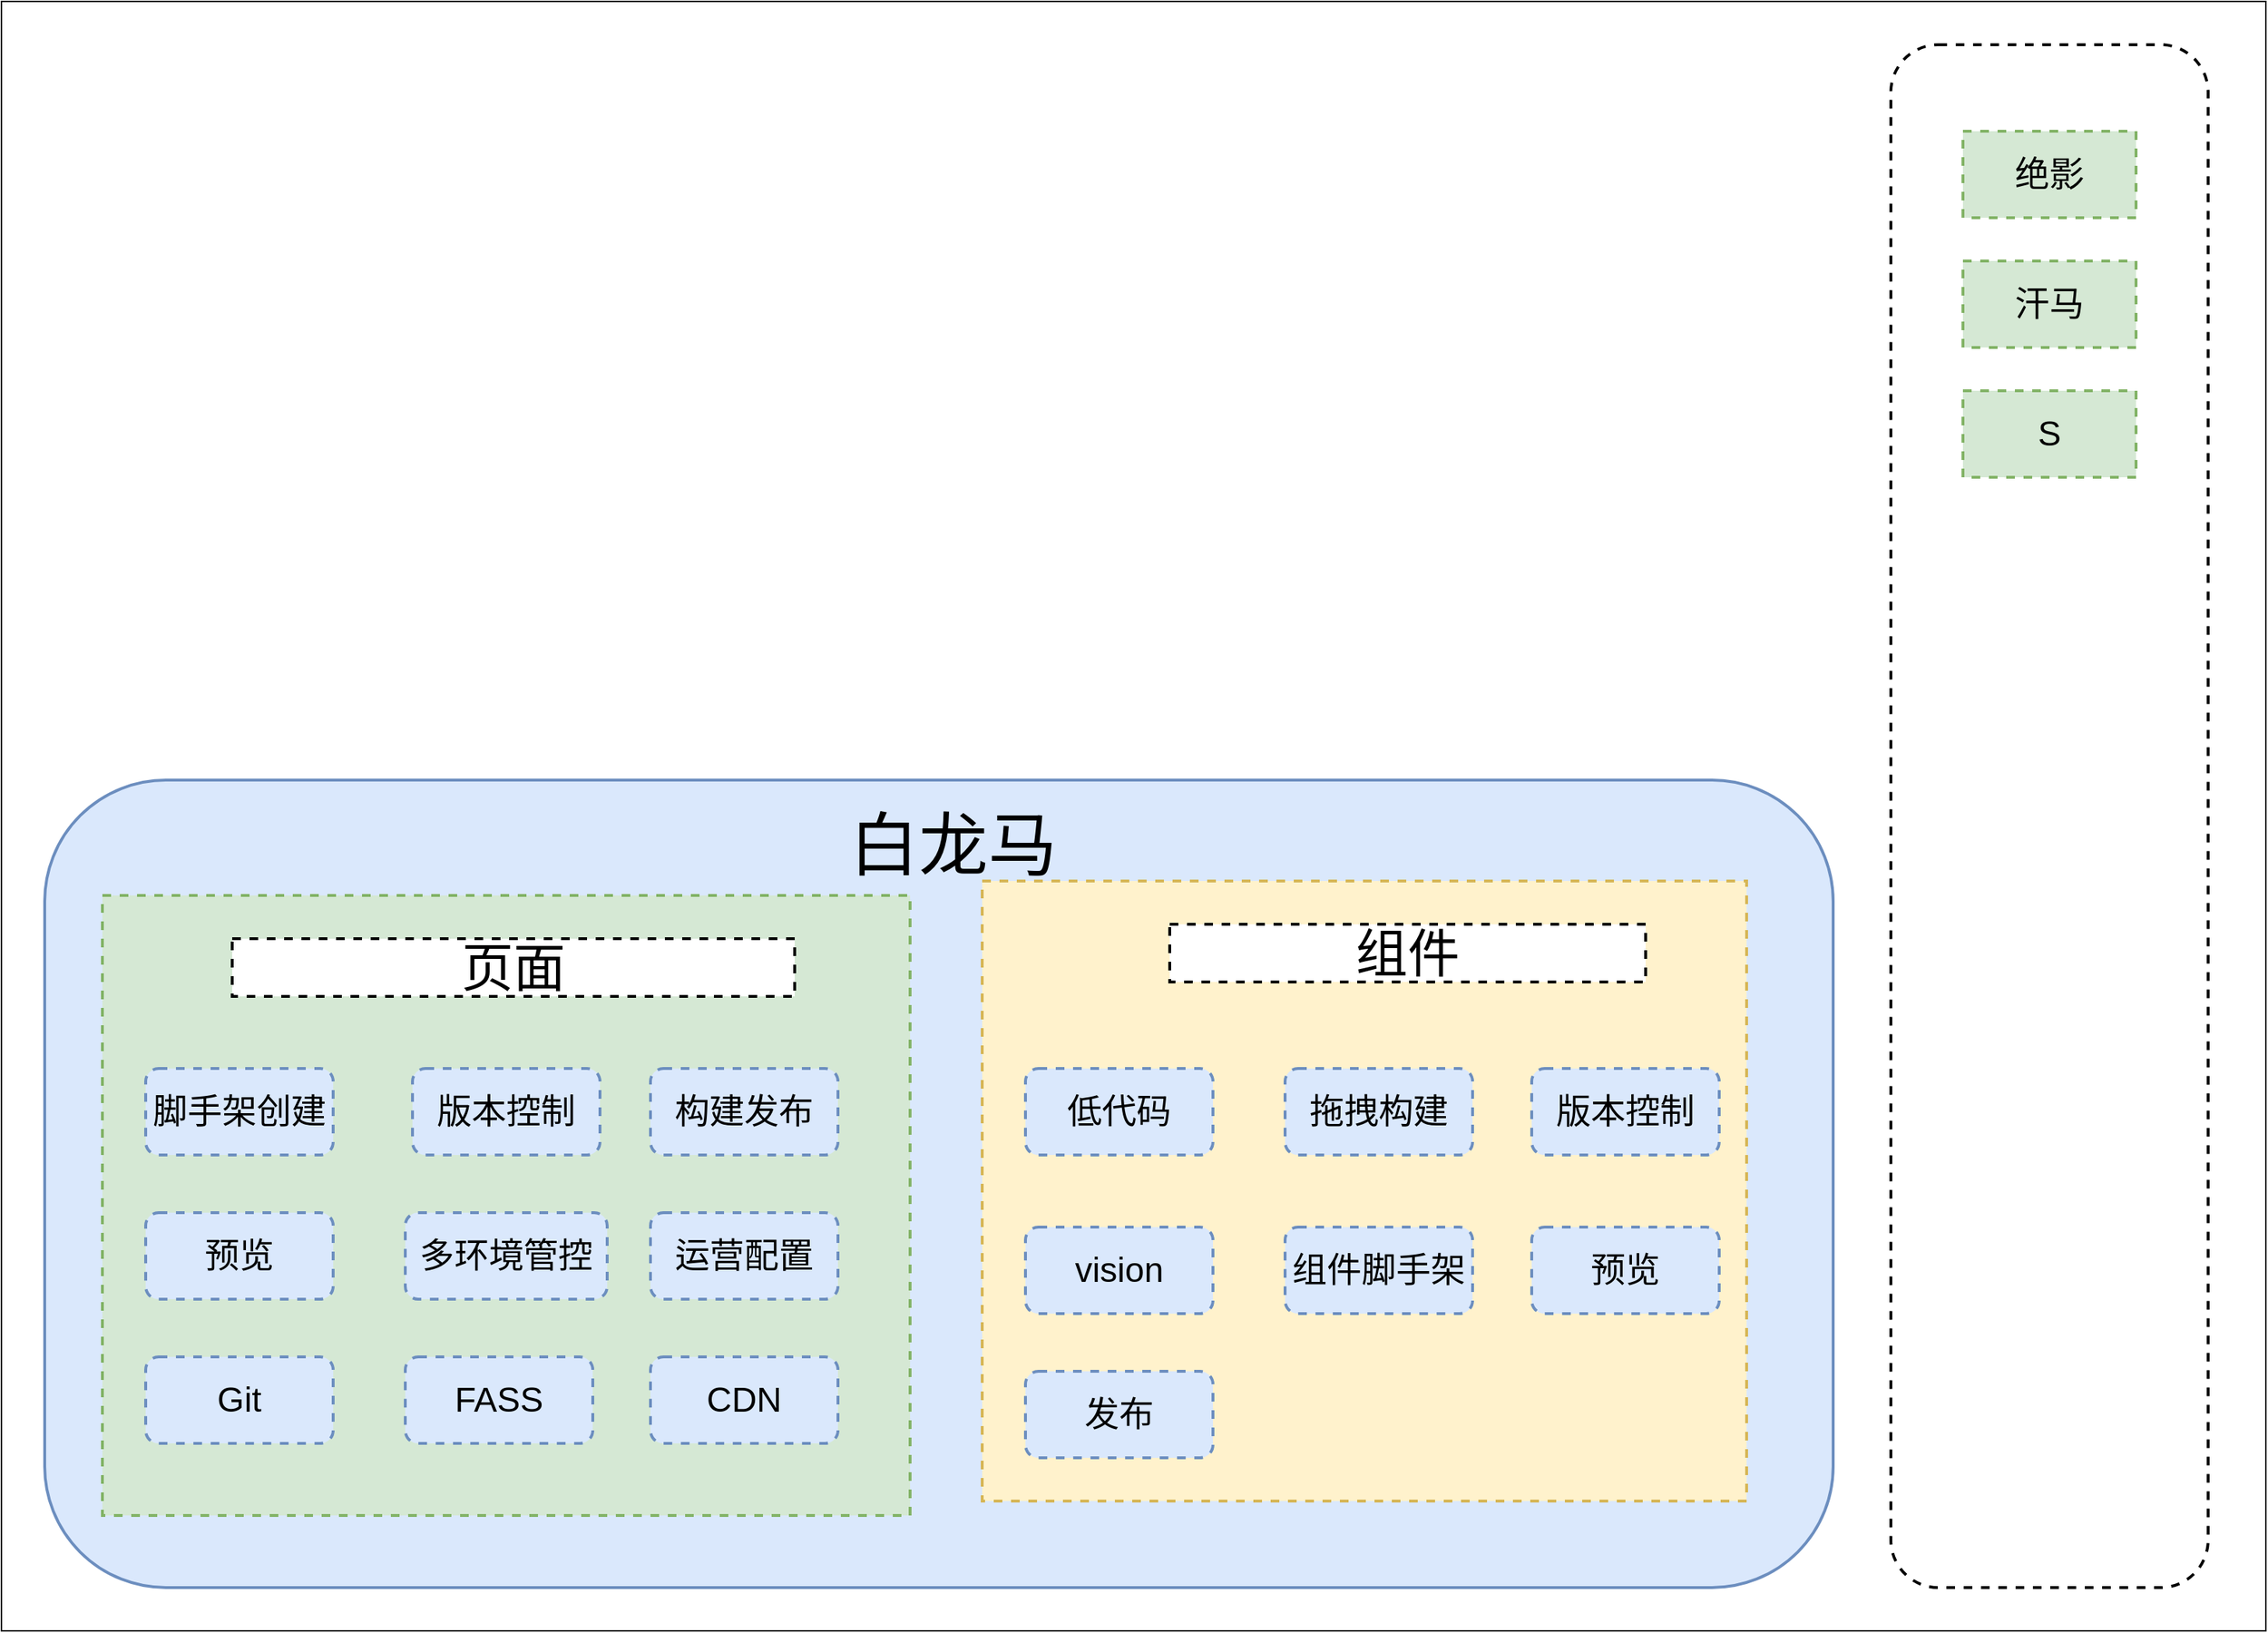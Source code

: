 <mxfile version="14.9.5" type="github">
  <diagram id="MzoD1pdsXGnQqIU2uFUW" name="第 1 页">
    <mxGraphModel dx="6757" dy="3564" grid="1" gridSize="10" guides="1" tooltips="1" connect="1" arrows="1" fold="1" page="1" pageScale="1" pageWidth="827" pageHeight="1169" math="0" shadow="0">
      <root>
        <mxCell id="0" />
        <mxCell id="1" parent="0" />
        <mxCell id="7sJ5hEUUU9Sj4qeGpMjh-2" value="" style="rounded=0;whiteSpace=wrap;html=1;" vertex="1" parent="1">
          <mxGeometry x="50" y="10" width="1570" height="1130" as="geometry" />
        </mxCell>
        <mxCell id="7sJ5hEUUU9Sj4qeGpMjh-3" value="" style="rounded=1;whiteSpace=wrap;html=1;dashed=1;strokeWidth=2;" vertex="1" parent="1">
          <mxGeometry x="1360" y="40" width="220" height="1070" as="geometry" />
        </mxCell>
        <mxCell id="7sJ5hEUUU9Sj4qeGpMjh-4" value="&lt;span style=&quot;font-size: 24px&quot;&gt;绝影&lt;/span&gt;" style="rounded=0;whiteSpace=wrap;html=1;dashed=1;strokeWidth=2;fillColor=#d5e8d4;strokeColor=#82b366;" vertex="1" parent="1">
          <mxGeometry x="1410" y="100" width="120" height="60" as="geometry" />
        </mxCell>
        <mxCell id="7sJ5hEUUU9Sj4qeGpMjh-5" value="&lt;span style=&quot;font-size: 24px&quot;&gt;汗马&lt;/span&gt;" style="rounded=0;whiteSpace=wrap;html=1;dashed=1;strokeWidth=2;fillColor=#d5e8d4;strokeColor=#82b366;" vertex="1" parent="1">
          <mxGeometry x="1410" y="190" width="120" height="60" as="geometry" />
        </mxCell>
        <mxCell id="7sJ5hEUUU9Sj4qeGpMjh-6" value="&lt;span style=&quot;font-size: 24px&quot;&gt;S&lt;/span&gt;" style="rounded=0;whiteSpace=wrap;html=1;dashed=1;strokeWidth=2;fillColor=#d5e8d4;strokeColor=#82b366;" vertex="1" parent="1">
          <mxGeometry x="1410" y="280" width="120" height="60" as="geometry" />
        </mxCell>
        <mxCell id="7sJ5hEUUU9Sj4qeGpMjh-7" value="" style="rounded=1;whiteSpace=wrap;html=1;strokeWidth=2;fillColor=#dae8fc;strokeColor=#6c8ebf;" vertex="1" parent="1">
          <mxGeometry x="80" y="550" width="1240" height="560" as="geometry" />
        </mxCell>
        <mxCell id="7sJ5hEUUU9Sj4qeGpMjh-8" value="&lt;font style=&quot;font-size: 48px&quot;&gt;白龙马&lt;/font&gt;" style="text;html=1;strokeColor=none;fillColor=none;align=center;verticalAlign=middle;whiteSpace=wrap;rounded=0;dashed=1;" vertex="1" parent="1">
          <mxGeometry x="480" y="585" width="460" height="20" as="geometry" />
        </mxCell>
        <mxCell id="7sJ5hEUUU9Sj4qeGpMjh-11" value="" style="rounded=0;whiteSpace=wrap;html=1;strokeWidth=2;dashed=1;fillColor=#d5e8d4;strokeColor=#82b366;" vertex="1" parent="1">
          <mxGeometry x="120" y="630" width="560" height="430" as="geometry" />
        </mxCell>
        <mxCell id="7sJ5hEUUU9Sj4qeGpMjh-12" value="" style="rounded=0;whiteSpace=wrap;html=1;strokeWidth=2;dashed=1;fillColor=#fff2cc;strokeColor=#d6b656;" vertex="1" parent="1">
          <mxGeometry x="730" y="620" width="530" height="430" as="geometry" />
        </mxCell>
        <mxCell id="7sJ5hEUUU9Sj4qeGpMjh-14" value="&lt;font style=&quot;font-size: 36px&quot;&gt;组件&lt;/font&gt;" style="rounded=0;whiteSpace=wrap;html=1;dashed=1;strokeWidth=2;" vertex="1" parent="1">
          <mxGeometry x="860" y="650" width="330" height="40" as="geometry" />
        </mxCell>
        <mxCell id="7sJ5hEUUU9Sj4qeGpMjh-15" value="&lt;font style=&quot;font-size: 36px&quot;&gt;页面&lt;/font&gt;" style="rounded=0;whiteSpace=wrap;html=1;dashed=1;strokeWidth=2;" vertex="1" parent="1">
          <mxGeometry x="210" y="660" width="390" height="40" as="geometry" />
        </mxCell>
        <mxCell id="7sJ5hEUUU9Sj4qeGpMjh-17" value="&lt;font style=&quot;font-size: 24px&quot;&gt;脚手架创建&lt;/font&gt;" style="rounded=1;whiteSpace=wrap;html=1;dashed=1;strokeWidth=2;fillColor=#dae8fc;strokeColor=#6c8ebf;fontSize=22;" vertex="1" parent="1">
          <mxGeometry x="150" y="750" width="130" height="60" as="geometry" />
        </mxCell>
        <mxCell id="7sJ5hEUUU9Sj4qeGpMjh-18" value="&lt;font style=&quot;font-size: 24px&quot;&gt;版本控制&lt;/font&gt;" style="rounded=1;whiteSpace=wrap;html=1;dashed=1;strokeWidth=2;fillColor=#dae8fc;strokeColor=#6c8ebf;fontSize=22;" vertex="1" parent="1">
          <mxGeometry x="335" y="750" width="130" height="60" as="geometry" />
        </mxCell>
        <mxCell id="7sJ5hEUUU9Sj4qeGpMjh-19" value="&lt;font style=&quot;font-size: 24px&quot;&gt;构建发布&lt;/font&gt;" style="rounded=1;whiteSpace=wrap;html=1;dashed=1;strokeWidth=2;fillColor=#dae8fc;strokeColor=#6c8ebf;fontSize=22;" vertex="1" parent="1">
          <mxGeometry x="500" y="750" width="130" height="60" as="geometry" />
        </mxCell>
        <mxCell id="7sJ5hEUUU9Sj4qeGpMjh-20" value="&lt;font style=&quot;font-size: 24px&quot;&gt;预览&lt;/font&gt;" style="rounded=1;whiteSpace=wrap;html=1;dashed=1;strokeWidth=2;fillColor=#dae8fc;strokeColor=#6c8ebf;fontSize=22;" vertex="1" parent="1">
          <mxGeometry x="150" y="850" width="130" height="60" as="geometry" />
        </mxCell>
        <mxCell id="7sJ5hEUUU9Sj4qeGpMjh-21" value="&lt;font style=&quot;font-size: 24px&quot;&gt;运营配置&lt;/font&gt;" style="rounded=1;whiteSpace=wrap;html=1;dashed=1;strokeWidth=2;fillColor=#dae8fc;strokeColor=#6c8ebf;fontSize=22;" vertex="1" parent="1">
          <mxGeometry x="500" y="850" width="130" height="60" as="geometry" />
        </mxCell>
        <mxCell id="7sJ5hEUUU9Sj4qeGpMjh-22" value="&lt;span style=&quot;font-size: 24px&quot;&gt;多环境管控&lt;/span&gt;" style="rounded=1;whiteSpace=wrap;html=1;dashed=1;strokeWidth=2;fillColor=#dae8fc;strokeColor=#6c8ebf;fontSize=22;" vertex="1" parent="1">
          <mxGeometry x="330" y="850" width="140" height="60" as="geometry" />
        </mxCell>
        <mxCell id="7sJ5hEUUU9Sj4qeGpMjh-23" value="&lt;font style=&quot;font-size: 24px&quot;&gt;低代码&lt;/font&gt;" style="rounded=1;whiteSpace=wrap;html=1;dashed=1;strokeWidth=2;fillColor=#dae8fc;strokeColor=#6c8ebf;fontSize=22;" vertex="1" parent="1">
          <mxGeometry x="760" y="750" width="130" height="60" as="geometry" />
        </mxCell>
        <mxCell id="7sJ5hEUUU9Sj4qeGpMjh-24" value="&lt;font style=&quot;font-size: 24px&quot;&gt;拖拽构建&lt;/font&gt;" style="rounded=1;whiteSpace=wrap;html=1;dashed=1;strokeWidth=2;fillColor=#dae8fc;strokeColor=#6c8ebf;fontSize=22;" vertex="1" parent="1">
          <mxGeometry x="940" y="750" width="130" height="60" as="geometry" />
        </mxCell>
        <mxCell id="7sJ5hEUUU9Sj4qeGpMjh-25" value="&lt;font style=&quot;font-size: 24px&quot;&gt;版本控制&lt;/font&gt;" style="rounded=1;whiteSpace=wrap;html=1;dashed=1;strokeWidth=2;fillColor=#dae8fc;strokeColor=#6c8ebf;fontSize=22;" vertex="1" parent="1">
          <mxGeometry x="1111" y="750" width="130" height="60" as="geometry" />
        </mxCell>
        <mxCell id="7sJ5hEUUU9Sj4qeGpMjh-26" value="&lt;span style=&quot;font-size: 24px&quot;&gt;Git&lt;/span&gt;" style="rounded=1;whiteSpace=wrap;html=1;dashed=1;strokeWidth=2;fillColor=#dae8fc;strokeColor=#6c8ebf;fontSize=22;" vertex="1" parent="1">
          <mxGeometry x="150" y="950" width="130" height="60" as="geometry" />
        </mxCell>
        <mxCell id="7sJ5hEUUU9Sj4qeGpMjh-27" value="&lt;font style=&quot;font-size: 24px&quot;&gt;FASS&lt;/font&gt;" style="rounded=1;whiteSpace=wrap;html=1;dashed=1;strokeWidth=2;fillColor=#dae8fc;strokeColor=#6c8ebf;fontSize=22;" vertex="1" parent="1">
          <mxGeometry x="330" y="950" width="130" height="60" as="geometry" />
        </mxCell>
        <mxCell id="7sJ5hEUUU9Sj4qeGpMjh-28" value="&lt;span style=&quot;font-size: 24px&quot;&gt;CDN&lt;/span&gt;" style="rounded=1;whiteSpace=wrap;html=1;dashed=1;strokeWidth=2;fillColor=#dae8fc;strokeColor=#6c8ebf;fontSize=22;" vertex="1" parent="1">
          <mxGeometry x="500" y="950" width="130" height="60" as="geometry" />
        </mxCell>
        <mxCell id="7sJ5hEUUU9Sj4qeGpMjh-29" value="&lt;span style=&quot;font-size: 24px&quot;&gt;vision&lt;/span&gt;" style="rounded=1;whiteSpace=wrap;html=1;dashed=1;strokeWidth=2;fillColor=#dae8fc;strokeColor=#6c8ebf;fontSize=22;" vertex="1" parent="1">
          <mxGeometry x="760" y="860" width="130" height="60" as="geometry" />
        </mxCell>
        <mxCell id="7sJ5hEUUU9Sj4qeGpMjh-30" value="&lt;span style=&quot;font-size: 24px&quot;&gt;组件脚手架&lt;/span&gt;" style="rounded=1;whiteSpace=wrap;html=1;dashed=1;strokeWidth=2;fillColor=#dae8fc;strokeColor=#6c8ebf;fontSize=22;" vertex="1" parent="1">
          <mxGeometry x="940" y="860" width="130" height="60" as="geometry" />
        </mxCell>
        <mxCell id="7sJ5hEUUU9Sj4qeGpMjh-31" value="&lt;span style=&quot;font-size: 24px&quot;&gt;预览&lt;/span&gt;" style="rounded=1;whiteSpace=wrap;html=1;dashed=1;strokeWidth=2;fillColor=#dae8fc;strokeColor=#6c8ebf;fontSize=22;" vertex="1" parent="1">
          <mxGeometry x="1111" y="860" width="130" height="60" as="geometry" />
        </mxCell>
        <mxCell id="7sJ5hEUUU9Sj4qeGpMjh-32" value="&lt;span style=&quot;font-size: 24px&quot;&gt;发布&lt;/span&gt;" style="rounded=1;whiteSpace=wrap;html=1;dashed=1;strokeWidth=2;fillColor=#dae8fc;strokeColor=#6c8ebf;fontSize=22;" vertex="1" parent="1">
          <mxGeometry x="760" y="960" width="130" height="60" as="geometry" />
        </mxCell>
      </root>
    </mxGraphModel>
  </diagram>
</mxfile>
